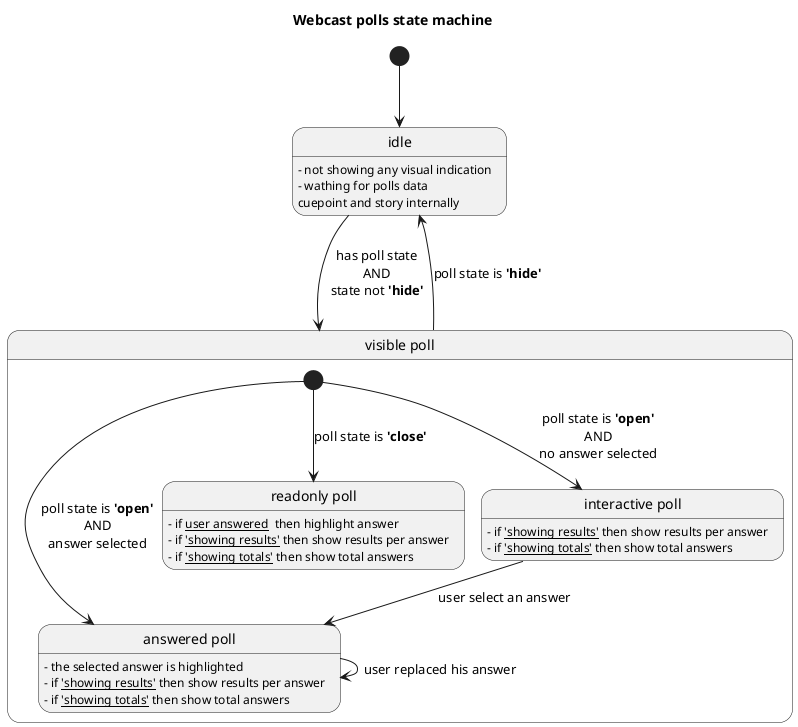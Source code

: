 @startuml

title Webcast polls state machine

state "idle" as idle
state "visible poll" as visiblePoll

[*] --> idle
idle : - not showing any visual indication
idle : - wathing for polls data\ncuepoint and story internally

state "visible poll" as visiblePoll {

    state "answered poll" as answeredPoll
    answeredPoll: - the selected answer is highlighted
    answeredPoll : - if __'showing results'__ then show results per answer
    answeredPoll : - if __'showing totals'__ then show total answers

    state "readonly poll" as readonlyPoll
    readonlyPoll : - if __user answered__  then highlight answer
    readonlyPoll : - if __'showing results'__ then show results per answer
    readonlyPoll : - if __'showing totals'__ then show total answers

    state "interactive poll" as interactivePoll
    interactivePoll : - if __'showing results'__ then show results per answer
    interactivePoll : - if __'showing totals'__ then show total answers

    [*] -->  readonlyPoll : poll state is **'close'**
    [*] --> interactivePoll : poll state is **'open'**\nAND\nno answer selected
    [*] --> answeredPoll : poll state is **'open'**\nAND\nanswer selected
    interactivePoll --> answeredPoll: user select an answer
    answeredPoll --> answeredPoll : user replaced his answer
}

idle --> visiblePoll: has poll state\nAND\nstate not **'hide'**
visiblePoll --> idle: poll state is **'hide'**


@enduml